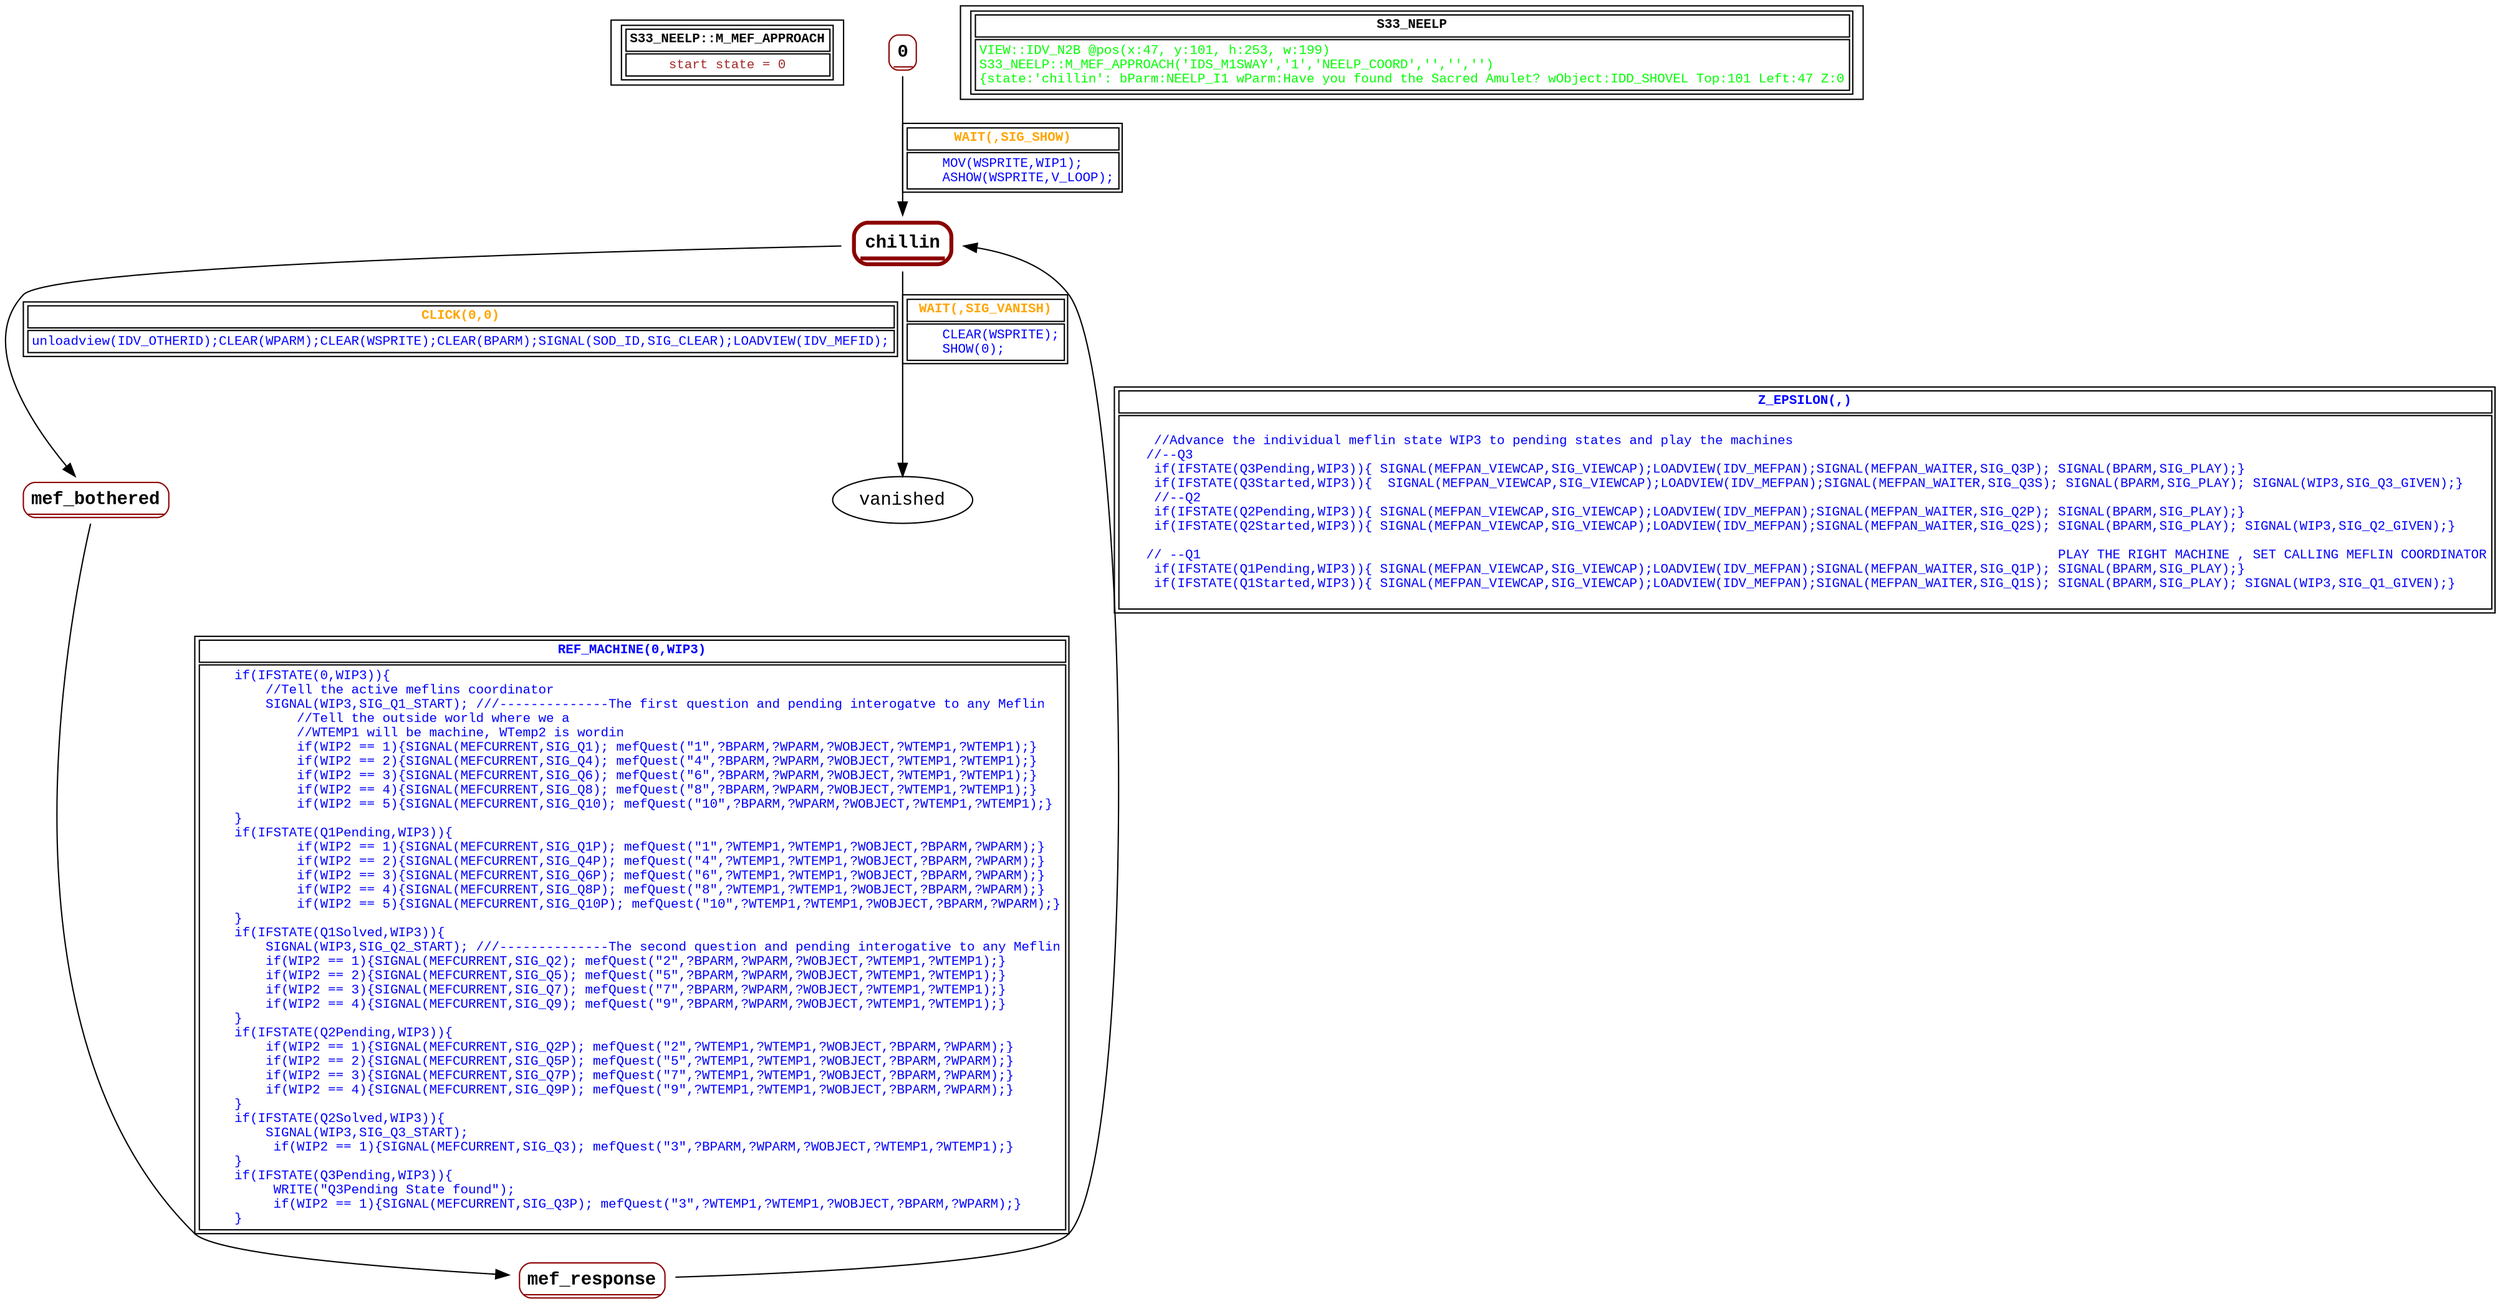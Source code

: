 digraph Automaton {
 fontname="Courier New"
	node [shape=oval, fontname="Courier New"];
	filename[shape = record, fontsize=10, label=< <table border="1"><tr><td><b>S33_NEELP::M_MEF_APPROACH<br align="left"/></b></td></tr>
<tr><td><font point-size="10" color ="brown">start state = 0<br align="left"/></font></td></tr></table>>
];
	0[shape = none, fontsize=14, label=< <table border="1" color="darkred" style="rounded"><tr><td sides="b"><b>0<br align="left"/></b></td></tr>
</table>>];
"0" -> "chillin" [fontcolor=orange,fontsize=10,fontname="Courier New", label=< <table border="1"><tr><td><b>WAIT(,SIG_SHOW)<br align="left"/></b></td></tr>
<tr><td><font point-size="10" color ="blue">    MOV(WSPRITE,WIP1);<br align="left"/>    ASHOW(WSPRITE,V_LOOP);<br align="left"/></font></td></tr></table>>
];
	chillin[shape = none, fontsize=14, label=< <table border="3" color="darkred" style="rounded"><tr><td sides="b"><b>chillin<br align="left"/></b></td></tr>
</table>>];
"chillin" -> "mef_bothered" [fontcolor=orange,fontsize=10,fontname="Courier New", label=< <table border="1"><tr><td><b>CLICK(0,0)<br align="left"/></b></td></tr>
<tr><td><font point-size="10" color ="blue">unloadview(IDV_OTHERID);CLEAR(WPARM);CLEAR(WSPRITE);CLEAR(BPARM);SIGNAL(SOD_ID,SIG_CLEAR);LOADVIEW(IDV_MEFID);<br align="left"/></font></td></tr></table>>
];
"chillin" -> "vanished" [fontcolor=orange,fontsize=10,fontname="Courier New", label=< <table border="1"><tr><td><b>WAIT(,SIG_VANISH)<br align="left"/></b></td></tr>
<tr><td><font point-size="10" color ="blue">    CLEAR(WSPRITE);<br align="left"/>    SHOW(0);<br align="left"/></font></td></tr></table>>
];
	mef_bothered[shape = none, fontsize=14, label=< <table border="1" color="darkred" style="rounded"><tr><td sides="b"><b>mef_bothered<br align="left"/></b></td></tr>
</table>>];
"mef_bothered" -> "mef_response" [fontcolor=blue,fontsize=10,fontname="Courier New", label=< <table border="1"><tr><td><b>REF_MACHINE(0,WIP3)<br align="left"/></b></td></tr>
<tr><td><font point-size="10" color ="blue">    if(IFSTATE(0,WIP3))&#123;<br align="left"/>        //Tell the active meflins coordinator<br align="left"/>        SIGNAL(WIP3,SIG_Q1_START); ///--------------The first question and pending interogatve to any Meflin<br align="left"/>            //Tell the outside world where we a<br align="left"/>            //WTEMP1 will be machine, WTemp2 is wordin<br align="left"/>            if(WIP2 == 1)&#123;SIGNAL(MEFCURRENT,SIG_Q1); mefQuest(&quot;1&quot;,?BPARM,?WPARM,?WOBJECT,?WTEMP1,?WTEMP1);&#125;<br align="left"/>            if(WIP2 == 2)&#123;SIGNAL(MEFCURRENT,SIG_Q4); mefQuest(&quot;4&quot;,?BPARM,?WPARM,?WOBJECT,?WTEMP1,?WTEMP1);&#125;<br align="left"/>            if(WIP2 == 3)&#123;SIGNAL(MEFCURRENT,SIG_Q6); mefQuest(&quot;6&quot;,?BPARM,?WPARM,?WOBJECT,?WTEMP1,?WTEMP1);&#125;<br align="left"/>            if(WIP2 == 4)&#123;SIGNAL(MEFCURRENT,SIG_Q8); mefQuest(&quot;8&quot;,?BPARM,?WPARM,?WOBJECT,?WTEMP1,?WTEMP1);&#125;<br align="left"/>            if(WIP2 == 5)&#123;SIGNAL(MEFCURRENT,SIG_Q10); mefQuest(&quot;10&quot;,?BPARM,?WPARM,?WOBJECT,?WTEMP1,?WTEMP1);&#125;<br align="left"/>    &#125;<br align="left"/>    if(IFSTATE(Q1Pending,WIP3))&#123;<br align="left"/>            if(WIP2 == 1)&#123;SIGNAL(MEFCURRENT,SIG_Q1P); mefQuest(&quot;1&quot;,?WTEMP1,?WTEMP1,?WOBJECT,?BPARM,?WPARM);&#125;<br align="left"/>            if(WIP2 == 2)&#123;SIGNAL(MEFCURRENT,SIG_Q4P); mefQuest(&quot;4&quot;,?WTEMP1,?WTEMP1,?WOBJECT,?BPARM,?WPARM);&#125;<br align="left"/>            if(WIP2 == 3)&#123;SIGNAL(MEFCURRENT,SIG_Q6P); mefQuest(&quot;6&quot;,?WTEMP1,?WTEMP1,?WOBJECT,?BPARM,?WPARM);&#125;<br align="left"/>            if(WIP2 == 4)&#123;SIGNAL(MEFCURRENT,SIG_Q8P); mefQuest(&quot;8&quot;,?WTEMP1,?WTEMP1,?WOBJECT,?BPARM,?WPARM);&#125;<br align="left"/>            if(WIP2 == 5)&#123;SIGNAL(MEFCURRENT,SIG_Q10P); mefQuest(&quot;10&quot;,?WTEMP1,?WTEMP1,?WOBJECT,?BPARM,?WPARM);&#125;<br align="left"/>    &#125;<br align="left"/>    if(IFSTATE(Q1Solved,WIP3))&#123;<br align="left"/>        SIGNAL(WIP3,SIG_Q2_START); ///--------------The second question and pending interogative to any Meflin<br align="left"/>        if(WIP2 == 1)&#123;SIGNAL(MEFCURRENT,SIG_Q2); mefQuest(&quot;2&quot;,?BPARM,?WPARM,?WOBJECT,?WTEMP1,?WTEMP1);&#125;<br align="left"/>        if(WIP2 == 2)&#123;SIGNAL(MEFCURRENT,SIG_Q5); mefQuest(&quot;5&quot;,?BPARM,?WPARM,?WOBJECT,?WTEMP1,?WTEMP1);&#125;<br align="left"/>        if(WIP2 == 3)&#123;SIGNAL(MEFCURRENT,SIG_Q7); mefQuest(&quot;7&quot;,?BPARM,?WPARM,?WOBJECT,?WTEMP1,?WTEMP1);&#125;<br align="left"/>        if(WIP2 == 4)&#123;SIGNAL(MEFCURRENT,SIG_Q9); mefQuest(&quot;9&quot;,?BPARM,?WPARM,?WOBJECT,?WTEMP1,?WTEMP1);&#125;       <br align="left"/>    &#125;<br align="left"/>    if(IFSTATE(Q2Pending,WIP3))&#123;<br align="left"/>        if(WIP2 == 1)&#123;SIGNAL(MEFCURRENT,SIG_Q2P); mefQuest(&quot;2&quot;,?WTEMP1,?WTEMP1,?WOBJECT,?BPARM,?WPARM);&#125;<br align="left"/>        if(WIP2 == 2)&#123;SIGNAL(MEFCURRENT,SIG_Q5P); mefQuest(&quot;5&quot;,?WTEMP1,?WTEMP1,?WOBJECT,?BPARM,?WPARM);&#125;<br align="left"/>        if(WIP2 == 3)&#123;SIGNAL(MEFCURRENT,SIG_Q7P); mefQuest(&quot;7&quot;,?WTEMP1,?WTEMP1,?WOBJECT,?BPARM,?WPARM);&#125;<br align="left"/>        if(WIP2 == 4)&#123;SIGNAL(MEFCURRENT,SIG_Q9P); mefQuest(&quot;9&quot;,?WTEMP1,?WTEMP1,?WOBJECT,?BPARM,?WPARM);&#125;<br align="left"/>    &#125;<br align="left"/>    if(IFSTATE(Q2Solved,WIP3))&#123;<br align="left"/>        SIGNAL(WIP3,SIG_Q3_START);  <br align="left"/>         if(WIP2 == 1)&#123;SIGNAL(MEFCURRENT,SIG_Q3); mefQuest(&quot;3&quot;,?BPARM,?WPARM,?WOBJECT,?WTEMP1,?WTEMP1);&#125;<br align="left"/>    &#125;<br align="left"/>    if(IFSTATE(Q3Pending,WIP3))&#123;<br align="left"/>         WRITE(&quot;Q3Pending State found&quot;);<br align="left"/>         if(WIP2 == 1)&#123;SIGNAL(MEFCURRENT,SIG_Q3P); mefQuest(&quot;3&quot;,?WTEMP1,?WTEMP1,?WOBJECT,?BPARM,?WPARM);&#125;<br align="left"/>    &#125;<br align="left"/></font></td></tr></table>>
];
	mef_response[shape = none, fontsize=14, label=< <table border="1" color="darkred" style="rounded"><tr><td sides="b"><b>mef_response<br align="left"/></b></td></tr>
</table>>];
"mef_response" -> "chillin" [fontcolor=blue,fontsize=10,fontname="Courier New", label=< <table border="1"><tr><td><b>Z_EPSILON(,)<br align="left"/></b></td></tr>
<tr><td><font point-size="10" color ="blue">    <br align="left"/>    //Advance the individual meflin state WIP3 to pending states and play the machines<br align="left"/>   //--Q3<br align="left"/>    if(IFSTATE(Q3Pending,WIP3))&#123; SIGNAL(MEFPAN_VIEWCAP,SIG_VIEWCAP);LOADVIEW(IDV_MEFPAN);SIGNAL(MEFPAN_WAITER,SIG_Q3P); SIGNAL(BPARM,SIG_PLAY);&#125;<br align="left"/>    if(IFSTATE(Q3Started,WIP3))&#123;  SIGNAL(MEFPAN_VIEWCAP,SIG_VIEWCAP);LOADVIEW(IDV_MEFPAN);SIGNAL(MEFPAN_WAITER,SIG_Q3S); SIGNAL(BPARM,SIG_PLAY); SIGNAL(WIP3,SIG_Q3_GIVEN);&#125;<br align="left"/>    //--Q2<br align="left"/>    if(IFSTATE(Q2Pending,WIP3))&#123; SIGNAL(MEFPAN_VIEWCAP,SIG_VIEWCAP);LOADVIEW(IDV_MEFPAN);SIGNAL(MEFPAN_WAITER,SIG_Q2P); SIGNAL(BPARM,SIG_PLAY);&#125;<br align="left"/>    if(IFSTATE(Q2Started,WIP3))&#123; SIGNAL(MEFPAN_VIEWCAP,SIG_VIEWCAP);LOADVIEW(IDV_MEFPAN);SIGNAL(MEFPAN_WAITER,SIG_Q2S); SIGNAL(BPARM,SIG_PLAY); SIGNAL(WIP3,SIG_Q2_GIVEN);&#125;<br align="left"/>   <br align="left"/>   // --Q1                                                                                                              PLAY THE RIGHT MACHINE , SET CALLING MEFLIN COORDINATOR<br align="left"/>    if(IFSTATE(Q1Pending,WIP3))&#123; SIGNAL(MEFPAN_VIEWCAP,SIG_VIEWCAP);LOADVIEW(IDV_MEFPAN);SIGNAL(MEFPAN_WAITER,SIG_Q1P); SIGNAL(BPARM,SIG_PLAY);&#125;<br align="left"/>    if(IFSTATE(Q1Started,WIP3))&#123; SIGNAL(MEFPAN_VIEWCAP,SIG_VIEWCAP);LOADVIEW(IDV_MEFPAN);SIGNAL(MEFPAN_WAITER,SIG_Q1S); SIGNAL(BPARM,SIG_PLAY); SIGNAL(WIP3,SIG_Q1_GIVEN);&#125;<br align="left"/>   <br align="left"/></font></td></tr></table>>
];
	status[shape = record, fontsize=10, label=< <table border="1"><tr><td><b>S33_NEELP<br align="left"/></b></td></tr>
<tr><td><font point-size="10" color ="green">VIEW::IDV_N2B @pos(x:47, y:101, h:253, w:199)<br align="left"/>S33_NEELP::M_MEF_APPROACH(&apos;IDS_M1SWAY&apos;,&apos;1&apos;,&apos;NEELP_COORD&apos;,&apos;&apos;,&apos;&apos;,&apos;&apos;)<br align="left"/>			&#123;state:&apos;chillin&apos;: bParm:NEELP_I1 wParm:Have you found the Sacred Amulet? wObject:IDD_SHOVEL Top:101 Left:47 Z:0<br align="left"/></font></td></tr></table>>
];
}
